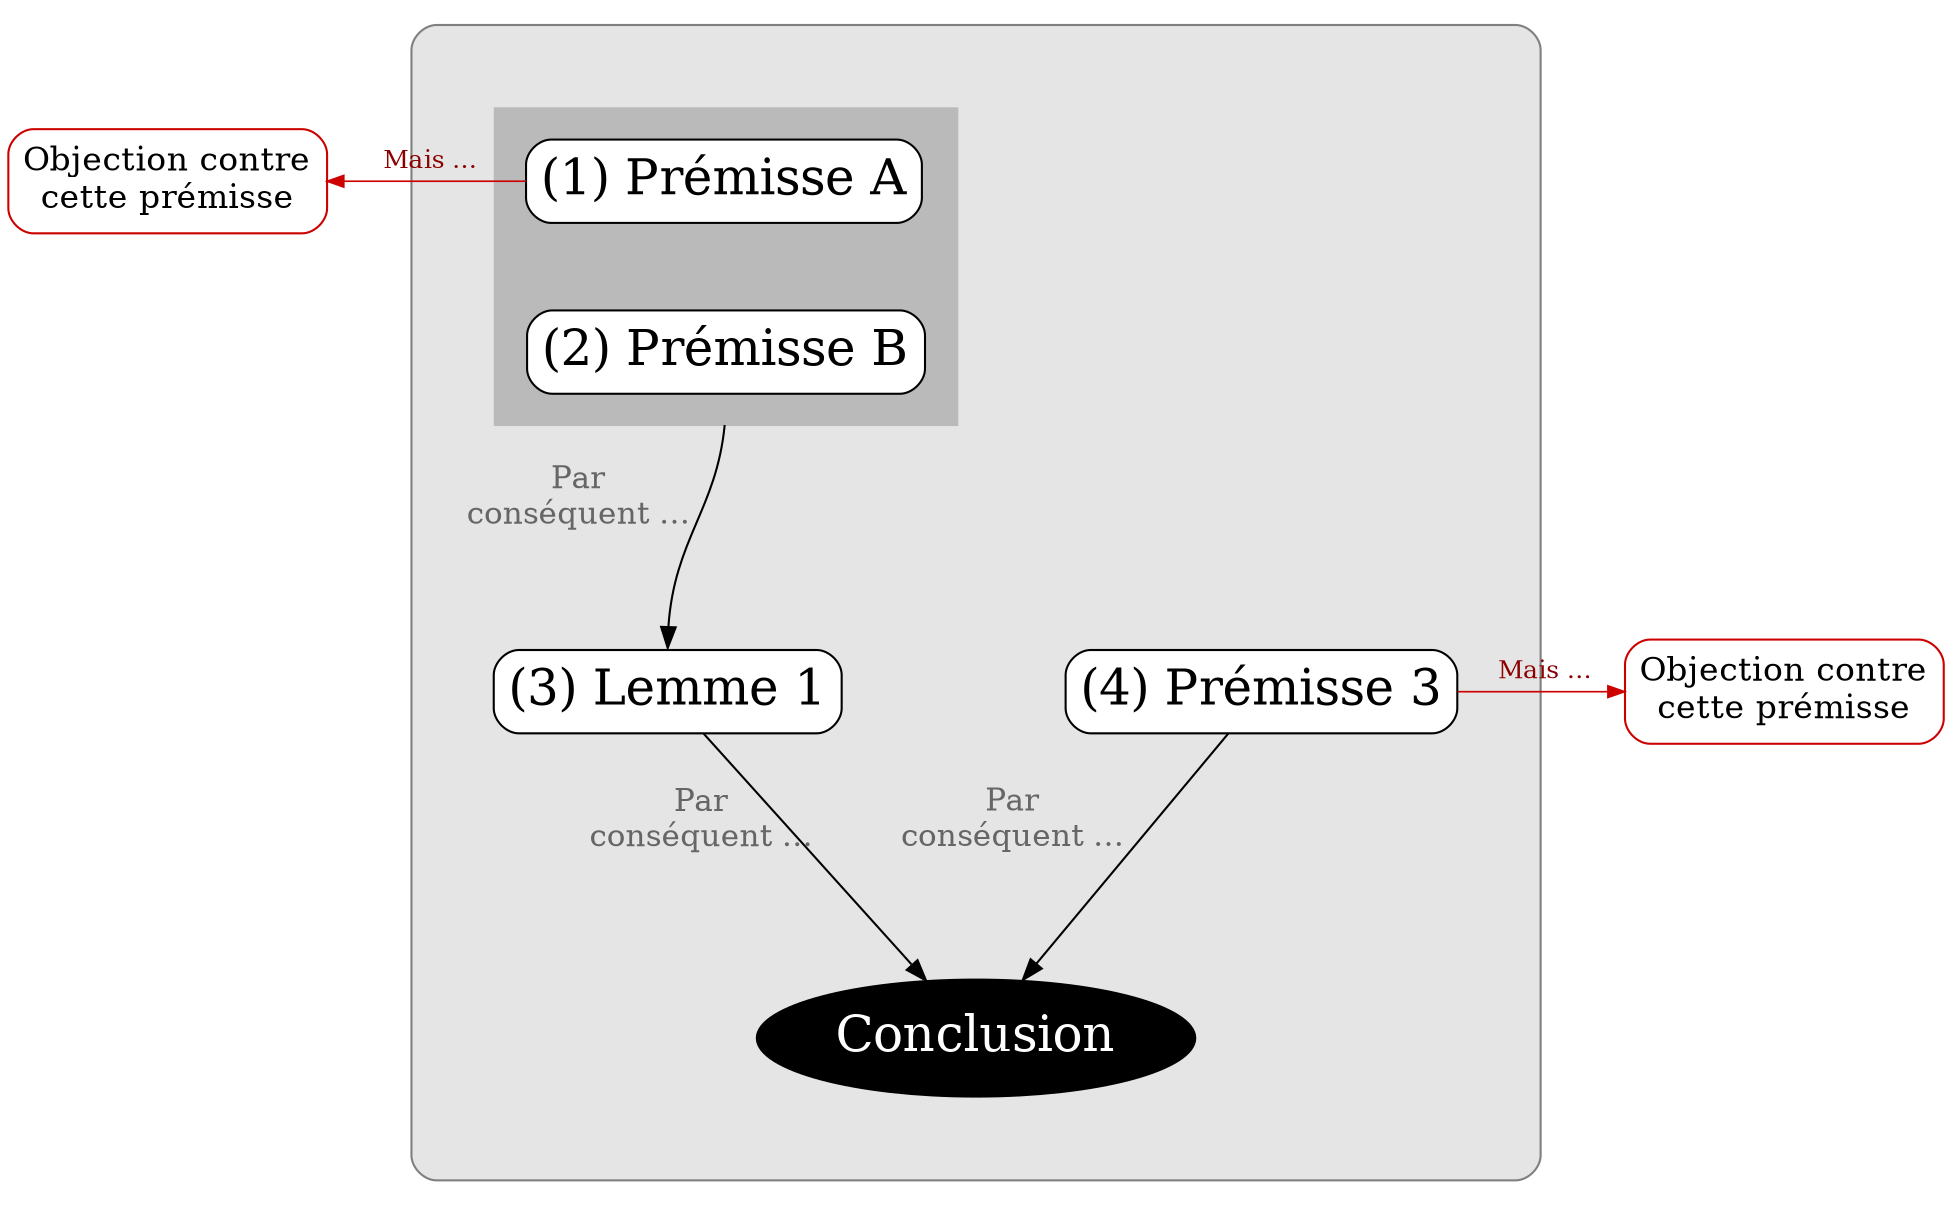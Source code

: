 digraph G {
splines=true
newrank=true
compound=true


node[color=red3, style="rounded, filled", shape="box", fillcolor=white, penwidth=1, fontcolor=black, fontsize=16, margin=0.1]
o1[label="Objection contre
cette prémisse"]

node[shape=box, fillcolor=white, style="filled,rounded", color=black, fontsize=24, penwidth=1,fontcolor=black, margin=0.1]
edge[minlen=2,color=red3, penwidth=0.8, arrowsize=0.8, label=" Mais …", fontcolor=red4,fontsize=12]
{rank=same;o1->p1[dir=back]}


subgraph cluster_0 {
bgcolor=grey90
style=rounded
color=grey50
margin=40



node[shape=box, fillcolor=white, style="filled,rounded", color=black]
edge[label="",xlabel="Par
conséquent …",fontcolor=grey40;fontsize=15,minlen=3,color=black,penwidth=1, arrowsize=1]



subgraph cluster_1 {
style="box"
margin=15
bgcolor=grey73
color=grey73
p1[label="(1) Prémisse A"]

p2[label="(2) Prémisse B"]
}

p1->p2[style=invis,xlabel="",minlen=1]
//{rank=same;p1->p2[style=invis,xlabel="",minlen=1]}

p2:s->p3:n[ltail=cluster_1]
//p2:w->p3:n[ltail=cluster_1]
p3[label="(3) Lemme 1"]

{rank=same;p3->p4[style=invis]}

p4[label="(4) Prémisse 3"]

{p3,p4}->C


C[label="Conclusion",fillcolor=black, fontcolor=white, color=black, shape=ellipse]


}

node[color=red3, style="rounded, filled", shape="box", fillcolor=white, penwidth=1, fontcolor=black, fontsize=16, margin=0.1]
o2[label="Objection contre
cette prémisse"]
{rank=same;p4->o2}

}
